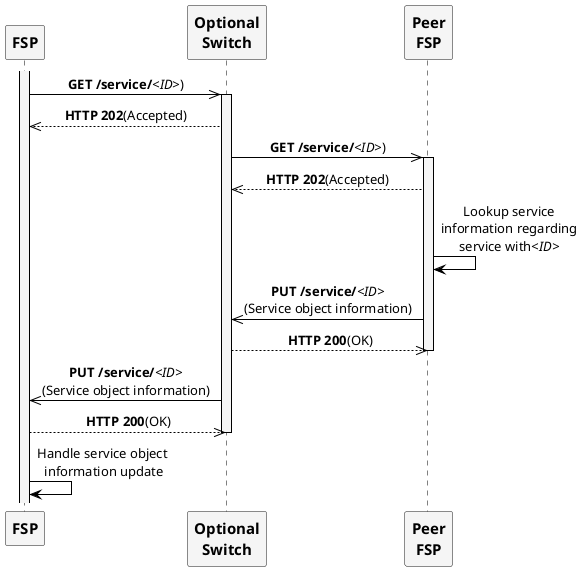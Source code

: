 /'*****
 License
 --------------
 Copyright © 2017 Bill & Melinda Gates Foundation
 The Mojaloop files are made available by the Bill & Melinda Gates Foundation under the Apache License, Version 2.0 (the "License") and you may not use these files except in compliance with the License. You may obtain a copy of the License at
 http://www.apache.org/licenses/LICENSE-2.0
 Unless required by applicable law or agreed to in writing, the Mojaloop files are distributed on an "AS IS" BASIS, WITHOUT WARRANTIES OR CONDITIONS OF ANY KIND, either express or implied. See the License for the specific language governing permissions and limitations under the License.
 Contributors
 --------------
 This is the official list of the Mojaloop project contributors for this file.
 Names of the original copyright holders (individuals or organizations)
 should be listed with a '*' in the first column. People who have
 contributed from an organization can be listed under the organization
 that actually holds the copyright for their contributions (see the
 Gates Foundation organization for an example). Those individuals should have
 their names indented and be marked with a '-'. Email address can be added
 optionally within square brackets <email>.
 * Gates Foundation
 - Name Surname <name.surname@gatesfoundation.com>

 * Henk Kodde <henk.kodde@modusbox.com>
 --------------
 ******'/

@startuml
' declare skinparam
skinparam sequenceMessageAlign center
skinparam shadowing false
skinparam defaultFontName Arial
skinparam monochrome true
skinparam SequenceLifeLineBackgroundColor WhiteSmoke
skinparam SequenceLifeLineBorderColor Black
skinparam ParticipantFontStyle Bold
skinparam ParticipantFontSize 15
skinparam ParticipantBackgroundColor WhiteSmoke
skinparam ArrowColor Black

' declare title
' title HTTP GET call flow

' Actor Keys:
' participant - FSP, Peer FSP and Optional Switch

' declare actors
participant "FSP" as FSP
participant "Optional\nSwitch" as OPTSWITCH
participant "Peer\nFSP" as PEERFSP

' start flow

activate FSP
FSP ->> OPTSWITCH: **GET /service/**//<ID>//)
activate OPTSWITCH
FSP <<-- OPTSWITCH: **HTTP 202**(Accepted)
OPTSWITCH ->> PEERFSP: **GET /service/**//<ID>//)
activate PEERFSP
OPTSWITCH <<-- PEERFSP: **HTTP 202**(Accepted)
PEERFSP -> PEERFSP: Lookup service\ninformation regarding\nservice with//<ID>//
OPTSWITCH <<- PEERFSP: **PUT /service/**//<ID>//\n(Service object information)
OPTSWITCH -->> PEERFSP: **HTTP 200**(OK)
deactivate PEERFSP
FSP <<- OPTSWITCH: **PUT /service/**//<ID>//\n(Service object information)
FSP -->> OPTSWITCH: **HTTP 200**(OK)
deactivate OPTSWITCH
FSP -> FSP: Handle service object\n information update
' deactivate FSP
@enduml

